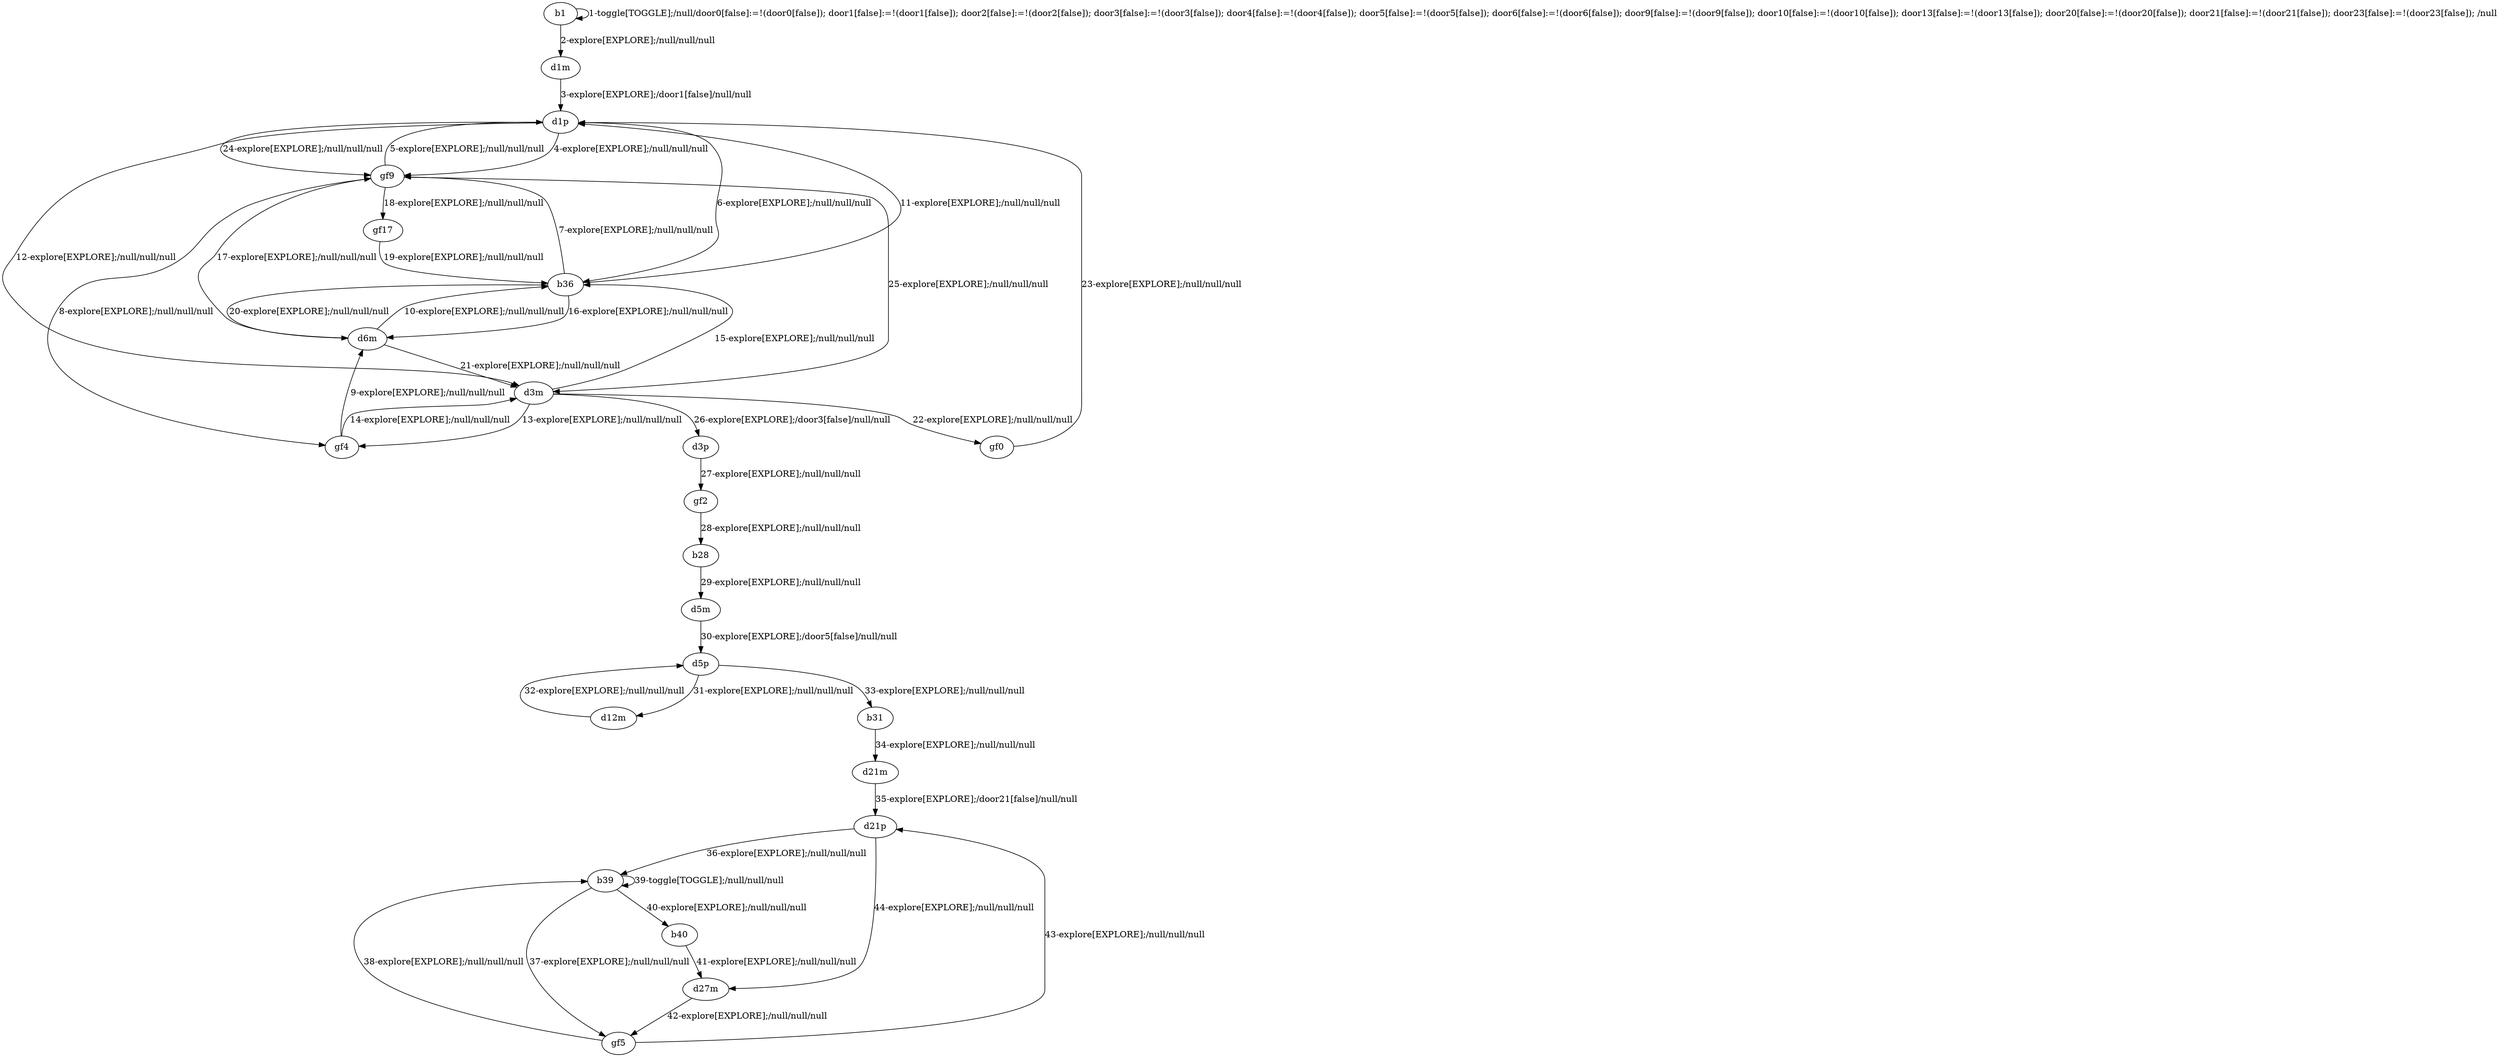 # Total number of goals covered by this test: 1
# d27m --> gf5

digraph g {
"b1" -> "b1" [label = "1-toggle[TOGGLE];/null/door0[false]:=!(door0[false]); door1[false]:=!(door1[false]); door2[false]:=!(door2[false]); door3[false]:=!(door3[false]); door4[false]:=!(door4[false]); door5[false]:=!(door5[false]); door6[false]:=!(door6[false]); door9[false]:=!(door9[false]); door10[false]:=!(door10[false]); door13[false]:=!(door13[false]); door20[false]:=!(door20[false]); door21[false]:=!(door21[false]); door23[false]:=!(door23[false]); /null"];
"b1" -> "d1m" [label = "2-explore[EXPLORE];/null/null/null"];
"d1m" -> "d1p" [label = "3-explore[EXPLORE];/door1[false]/null/null"];
"d1p" -> "gf9" [label = "4-explore[EXPLORE];/null/null/null"];
"gf9" -> "d1p" [label = "5-explore[EXPLORE];/null/null/null"];
"d1p" -> "b36" [label = "6-explore[EXPLORE];/null/null/null"];
"b36" -> "gf9" [label = "7-explore[EXPLORE];/null/null/null"];
"gf9" -> "gf4" [label = "8-explore[EXPLORE];/null/null/null"];
"gf4" -> "d6m" [label = "9-explore[EXPLORE];/null/null/null"];
"d6m" -> "b36" [label = "10-explore[EXPLORE];/null/null/null"];
"b36" -> "d1p" [label = "11-explore[EXPLORE];/null/null/null"];
"d1p" -> "d3m" [label = "12-explore[EXPLORE];/null/null/null"];
"d3m" -> "gf4" [label = "13-explore[EXPLORE];/null/null/null"];
"gf4" -> "d3m" [label = "14-explore[EXPLORE];/null/null/null"];
"d3m" -> "b36" [label = "15-explore[EXPLORE];/null/null/null"];
"b36" -> "d6m" [label = "16-explore[EXPLORE];/null/null/null"];
"d6m" -> "gf9" [label = "17-explore[EXPLORE];/null/null/null"];
"gf9" -> "gf17" [label = "18-explore[EXPLORE];/null/null/null"];
"gf17" -> "b36" [label = "19-explore[EXPLORE];/null/null/null"];
"b36" -> "d6m" [label = "20-explore[EXPLORE];/null/null/null"];
"d6m" -> "d3m" [label = "21-explore[EXPLORE];/null/null/null"];
"d3m" -> "gf0" [label = "22-explore[EXPLORE];/null/null/null"];
"gf0" -> "d1p" [label = "23-explore[EXPLORE];/null/null/null"];
"d1p" -> "gf9" [label = "24-explore[EXPLORE];/null/null/null"];
"gf9" -> "d3m" [label = "25-explore[EXPLORE];/null/null/null"];
"d3m" -> "d3p" [label = "26-explore[EXPLORE];/door3[false]/null/null"];
"d3p" -> "gf2" [label = "27-explore[EXPLORE];/null/null/null"];
"gf2" -> "b28" [label = "28-explore[EXPLORE];/null/null/null"];
"b28" -> "d5m" [label = "29-explore[EXPLORE];/null/null/null"];
"d5m" -> "d5p" [label = "30-explore[EXPLORE];/door5[false]/null/null"];
"d5p" -> "d12m" [label = "31-explore[EXPLORE];/null/null/null"];
"d12m" -> "d5p" [label = "32-explore[EXPLORE];/null/null/null"];
"d5p" -> "b31" [label = "33-explore[EXPLORE];/null/null/null"];
"b31" -> "d21m" [label = "34-explore[EXPLORE];/null/null/null"];
"d21m" -> "d21p" [label = "35-explore[EXPLORE];/door21[false]/null/null"];
"d21p" -> "b39" [label = "36-explore[EXPLORE];/null/null/null"];
"b39" -> "gf5" [label = "37-explore[EXPLORE];/null/null/null"];
"gf5" -> "b39" [label = "38-explore[EXPLORE];/null/null/null"];
"b39" -> "b39" [label = "39-toggle[TOGGLE];/null/null/null"];
"b39" -> "b40" [label = "40-explore[EXPLORE];/null/null/null"];
"b40" -> "d27m" [label = "41-explore[EXPLORE];/null/null/null"];
"d27m" -> "gf5" [label = "42-explore[EXPLORE];/null/null/null"];
"gf5" -> "d21p" [label = "43-explore[EXPLORE];/null/null/null"];
"d21p" -> "d27m" [label = "44-explore[EXPLORE];/null/null/null"];
}
